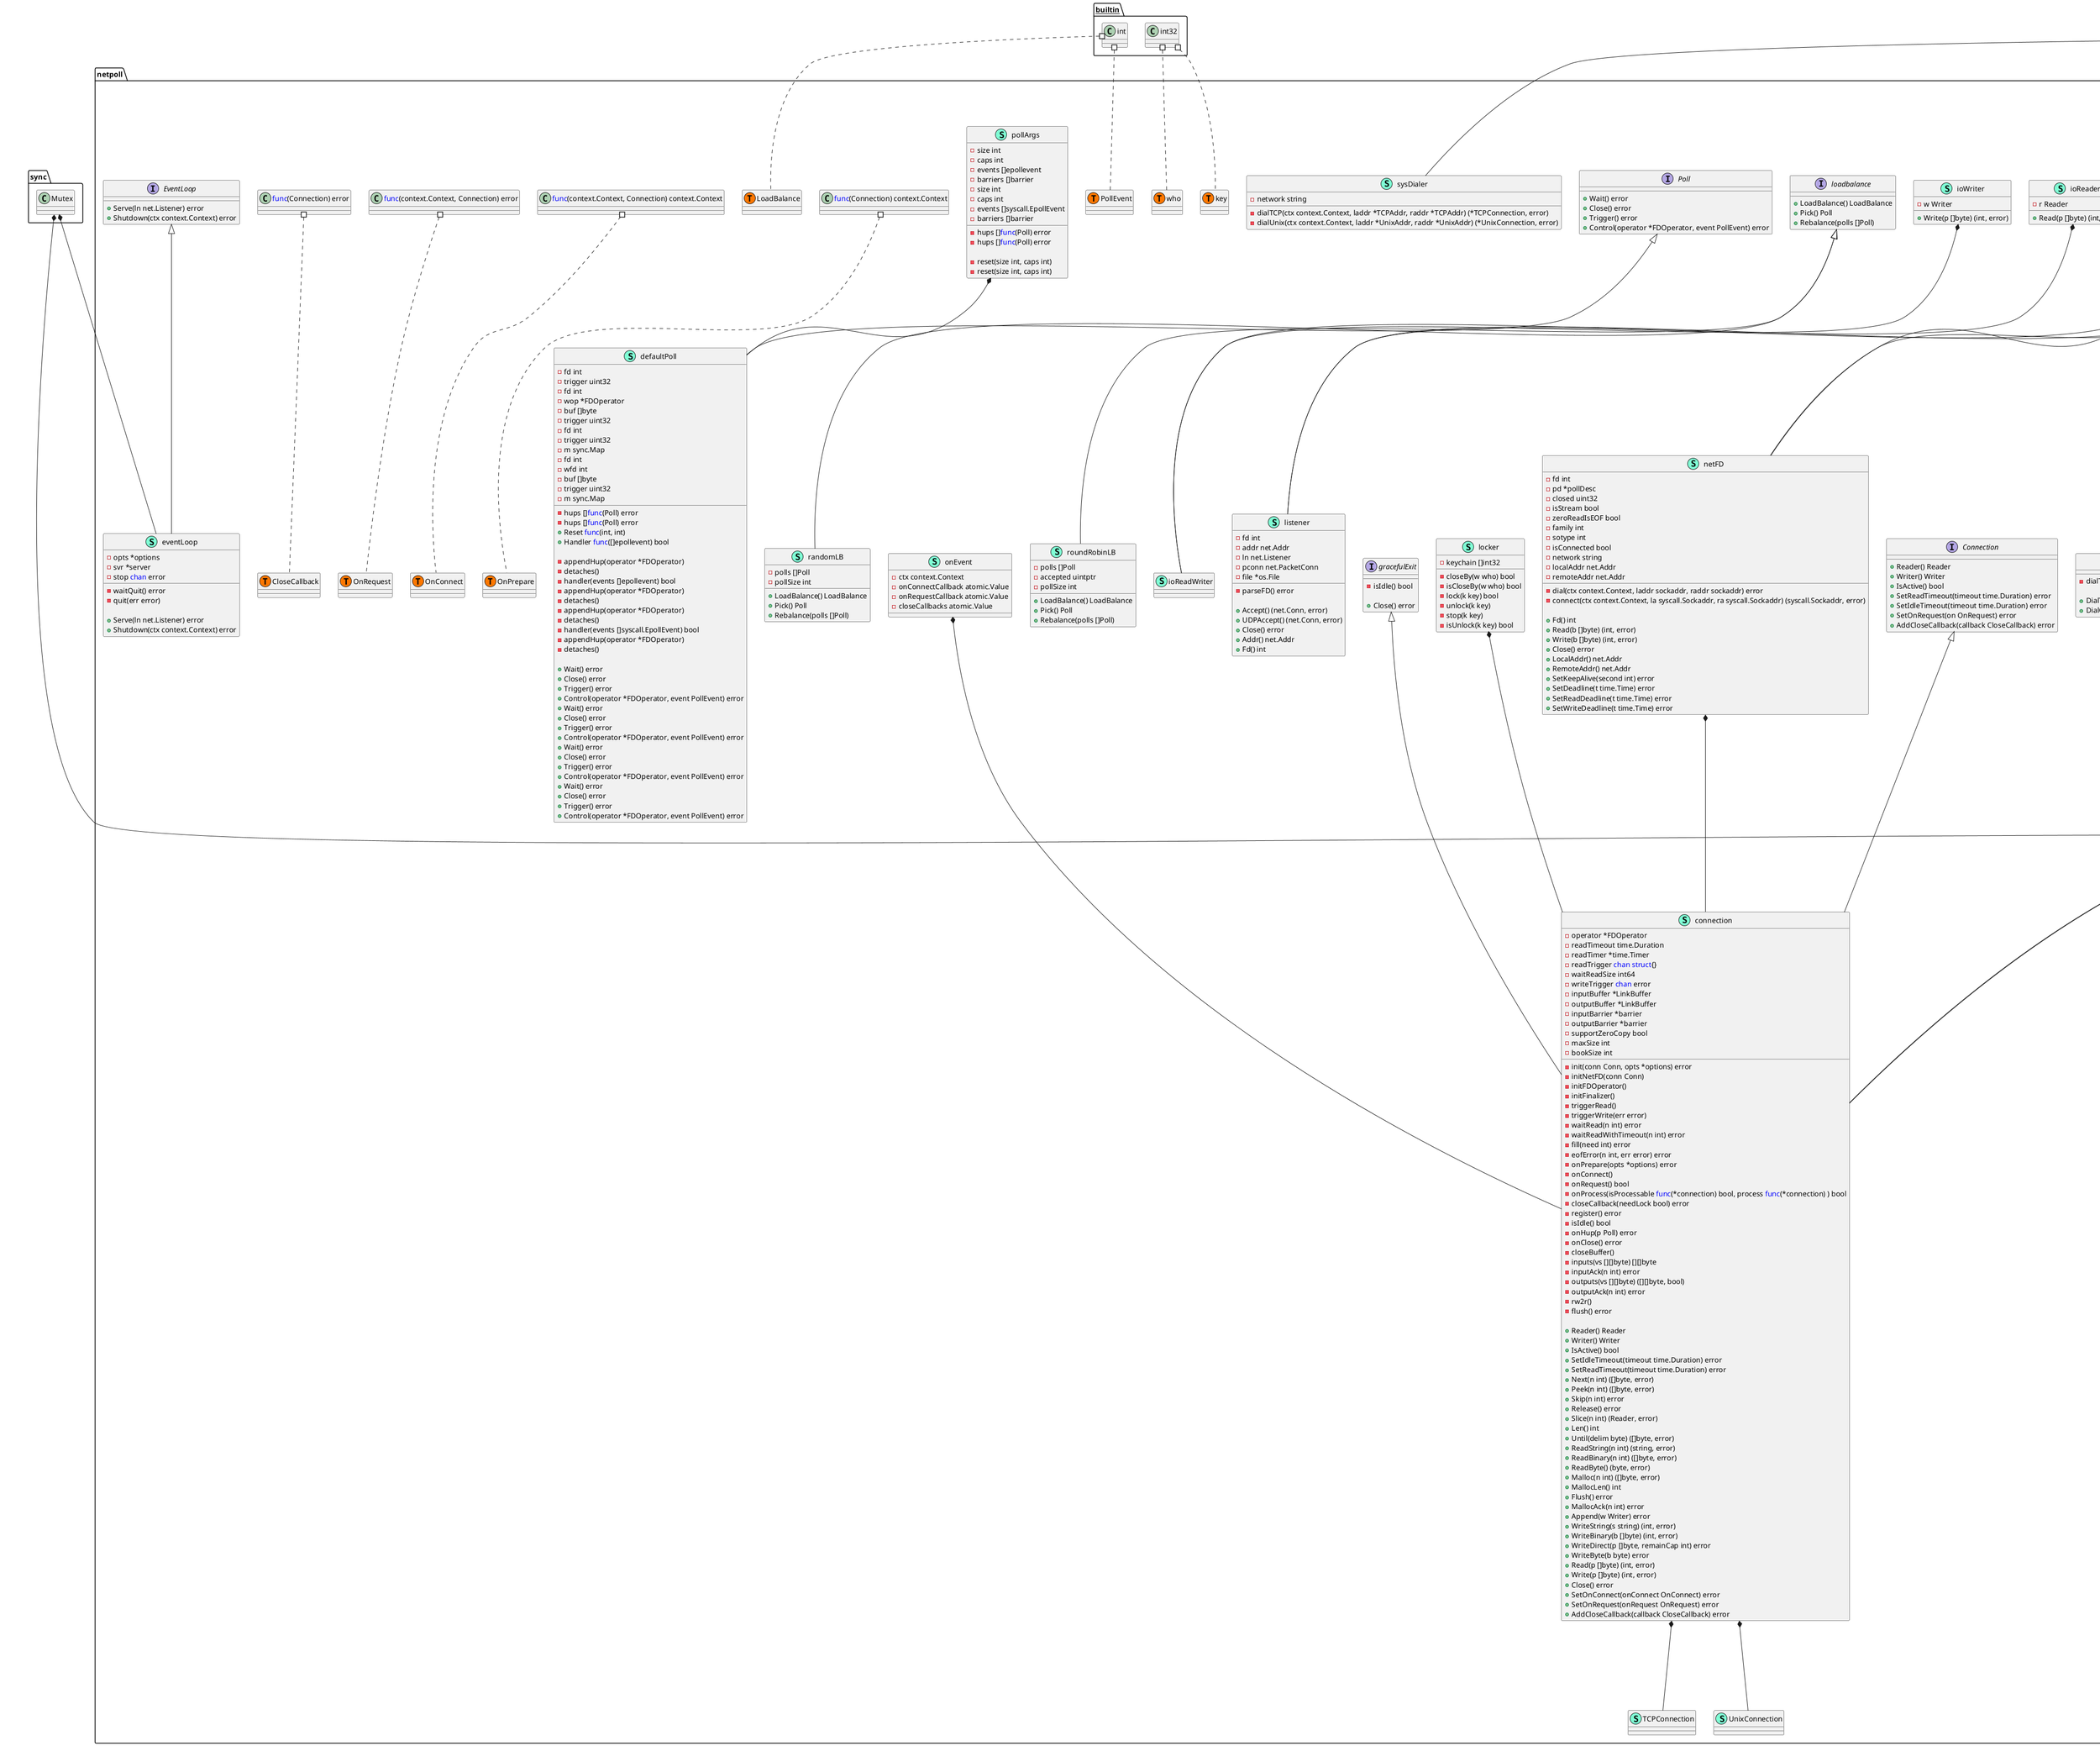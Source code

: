 @startuml
namespace netpoll {
    interface Conn  {
        + Fd() int

    }
    interface Connection  {
        + Reader() Reader
        + Writer() Writer
        + IsActive() bool
        + SetReadTimeout(timeout time.Duration) error
        + SetIdleTimeout(timeout time.Duration) error
        + SetOnRequest(on OnRequest) error
        + AddCloseCallback(callback CloseCallback) error

    }
    interface Dialer  {
        + DialConnection(network string, address string, timeout time.Duration) (Connection, error)
        + DialTimeout(network string, address string, timeout time.Duration) (net.Conn, error)

    }
    interface EventLoop  {
        + Serve(ln net.Listener) error
        + Shutdown(ctx context.Context) error

    }
    class FDOperator << (S,Aquamarine) >> {
        - poll Poll
        - next *FDOperator
        - state int32

        + FD int
        + OnRead <font color=blue>func</font>(Poll) error
        + OnWrite <font color=blue>func</font>(Poll) error
        + OnHup <font color=blue>func</font>(Poll) error
        + Inputs <font color=blue>func</font>([][]byte) [][]byte
        + InputAck <font color=blue>func</font>(int) error
        + Outputs <font color=blue>func</font>([][]byte) ([][]byte, bool)
        + OutputAck <font color=blue>func</font>(int) error

        - do() bool
        - done()
        - inuse()
        - unused()
        - isUnused() bool
        - reset()

        + Control(event PollEvent) error

    }
    class LinkBuffer << (S,Aquamarine) >> {
        - length int64
        - mallocSize int
        - head *linkBufferNode
        - read *linkBufferNode
        - flush *linkBufferNode
        - write *linkBufferNode
        - caches [][]byte
        - length int32
        - mallocSize int
        - head *linkBufferNode
        - read *linkBufferNode
        - flush *linkBufferNode
        - write *linkBufferNode
        - caches [][]byte

        - readBinary(n int) []byte
        - book(bookSize int, maxSize int) []byte
        - bookAck(n int) (int, error)
        - calcMaxSize() int
        - indexByte(c byte, skip int) int
        - resetTail(maxSize int)
        - recalLen(delta int) int
        - growth(n int)
        - isSingleNode(readN int) bool
        - release() error
        - readBinary(n int) []byte
        - book(bookSize int, maxSize int) []byte
        - bookAck(n int) (int, error)
        - calcMaxSize() int
        - indexByte(c byte, skip int) int
        - resetTail(maxSize int)
        - recalLen(delta int) int
        - growth(n int)
        - isSingleNode(readN int) bool

        + Len() int
        + IsEmpty() bool
        + Next(n int) ([]byte, error)
        + Peek(n int) ([]byte, error)
        + Skip(n int) error
        + Release() error
        + ReadString(n int) (string, error)
        + ReadBinary(n int) ([]byte, error)
        + ReadByte() (byte, error)
        + Until(delim byte) ([]byte, error)
        + Slice(n int) (Reader, error)
        + Malloc(n int) ([]byte, error)
        + MallocLen() int
        + MallocAck(n int) error
        + Flush() error
        + Append(w Writer) error
        + WriteBuffer(buf *LinkBuffer) error
        + WriteString(s string) (int, error)
        + WriteBinary(p []byte) (int, error)
        + WriteDirect(p []byte, remainLen int) error
        + WriteByte(p byte) error
        + Close() error
        + Bytes() []byte
        + GetBytes(p [][]byte) [][]byte
        + Len() int
        + IsEmpty() bool
        + Next(n int) ([]byte, error)
        + Peek(n int) ([]byte, error)
        + Skip(n int) error
        + Until(delim byte) ([]byte, error)
        + Release() error
        + ReadString(n int) (string, error)
        + ReadBinary(n int) ([]byte, error)
        + ReadByte() (byte, error)
        + Slice(n int) (Reader, error)
        + Malloc(n int) ([]byte, error)
        + MallocLen() int
        + MallocAck(n int) error
        + Flush() error
        + Append(w Writer) error
        + WriteBuffer(buf *LinkBuffer) error
        + WriteString(s string) (int, error)
        + WriteBinary(p []byte) (int, error)
        + WriteDirect(p []byte, remainLen int) error
        + WriteByte(p byte) error
        + Close() error
        + Bytes() []byte
        + GetBytes(p [][]byte) [][]byte

    }
    interface Listener  {
        + Fd() int

    }
    class Option << (S,Aquamarine) >> {
        - f <font color=blue>func</font>(*options)
        - f <font color=blue>func</font>(*options)

    }
    interface Poll  {
        + Wait() error
        + Close() error
        + Trigger() error
        + Control(operator *FDOperator, event PollEvent) error

    }
    interface ReadWriter  {
    }
    interface Reader  {
        + Next(n int) ([]byte, error)
        + Peek(n int) ([]byte, error)
        + Skip(n int) error
        + Until(delim byte) ([]byte, error)
        + ReadString(n int) (string, error)
        + ReadBinary(n int) ([]byte, error)
        + ReadByte() (byte, error)
        + Slice(n int) (Reader, error)
        + Release() error
        + Len() int

    }
    class TCPAddr << (S,Aquamarine) >> {
        - isWildcard() bool
        - opAddr() net.Addr
        - family() int
        - sockaddr(family int) (syscall.Sockaddr, error)
        - toLocal(network string) sockaddr

    }
    class TCPConnection << (S,Aquamarine) >> {
    }
    class UnixAddr << (S,Aquamarine) >> {
        - isWildcard() bool
        - opAddr() net.Addr
        - family() int
        - sockaddr(family int) (syscall.Sockaddr, error)
        - toLocal(net string) sockaddr

    }
    class UnixConnection << (S,Aquamarine) >> {
    }
    interface Writer  {
        + Malloc(n int) ([]byte, error)
        + WriteString(s string) (int, error)
        + WriteBinary(b []byte) (int, error)
        + WriteByte(b byte) error
        + WriteDirect(p []byte, remainCap int) error
        + MallocAck(n int) error
        + Append(w Writer) error
        + Flush() error
        + MallocLen() int

    }
    class barrier << (S,Aquamarine) >> {
        - bs [][]byte
        - ivs []syscall.Iovec

    }
    class callbackNode << (S,Aquamarine) >> {
        - fn CloseCallback
        - pre *callbackNode

    }
    class connection << (S,Aquamarine) >> {
        - operator *FDOperator
        - readTimeout time.Duration
        - readTimer *time.Timer
        - readTrigger <font color=blue>chan</font> <font color=blue>struct</font>{}
        - waitReadSize int64
        - writeTrigger <font color=blue>chan</font> error
        - inputBuffer *LinkBuffer
        - outputBuffer *LinkBuffer
        - inputBarrier *barrier
        - outputBarrier *barrier
        - supportZeroCopy bool
        - maxSize int
        - bookSize int

        - init(conn Conn, opts *options) error
        - initNetFD(conn Conn)
        - initFDOperator()
        - initFinalizer()
        - triggerRead()
        - triggerWrite(err error)
        - waitRead(n int) error
        - waitReadWithTimeout(n int) error
        - fill(need int) error
        - eofError(n int, err error) error
        - onPrepare(opts *options) error
        - onConnect()
        - onRequest() bool
        - onProcess(isProcessable <font color=blue>func</font>(*connection) bool, process <font color=blue>func</font>(*connection) ) bool
        - closeCallback(needLock bool) error
        - register() error
        - isIdle() bool
        - onHup(p Poll) error
        - onClose() error
        - closeBuffer()
        - inputs(vs [][]byte) [][]byte
        - inputAck(n int) error
        - outputs(vs [][]byte) ([][]byte, bool)
        - outputAck(n int) error
        - rw2r()
        - flush() error

        + Reader() Reader
        + Writer() Writer
        + IsActive() bool
        + SetIdleTimeout(timeout time.Duration) error
        + SetReadTimeout(timeout time.Duration) error
        + Next(n int) ([]byte, error)
        + Peek(n int) ([]byte, error)
        + Skip(n int) error
        + Release() error
        + Slice(n int) (Reader, error)
        + Len() int
        + Until(delim byte) ([]byte, error)
        + ReadString(n int) (string, error)
        + ReadBinary(n int) ([]byte, error)
        + ReadByte() (byte, error)
        + Malloc(n int) ([]byte, error)
        + MallocLen() int
        + Flush() error
        + MallocAck(n int) error
        + Append(w Writer) error
        + WriteString(s string) (int, error)
        + WriteBinary(b []byte) (int, error)
        + WriteDirect(p []byte, remainCap int) error
        + WriteByte(b byte) error
        + Read(p []byte) (int, error)
        + Write(p []byte) (int, error)
        + Close() error
        + SetOnConnect(onConnect OnConnect) error
        + SetOnRequest(onRequest OnRequest) error
        + AddCloseCallback(callback CloseCallback) error

    }
    class defaultPoll << (S,Aquamarine) >> {
        - fd int
        - trigger uint32
        - hups []<font color=blue>func</font>(Poll) error
        - fd int
        - wop *FDOperator
        - buf []byte
        - trigger uint32
        - fd int
        - trigger uint32
        - m sync.Map
        - hups []<font color=blue>func</font>(Poll) error
        - fd int
        - wfd int
        - buf []byte
        - trigger uint32
        - m sync.Map

        + Reset <font color=blue>func</font>(int, int)
        + Handler <font color=blue>func</font>([]epollevent) bool

        - appendHup(operator *FDOperator)
        - detaches()
        - handler(events []epollevent) bool
        - appendHup(operator *FDOperator)
        - detaches()
        - appendHup(operator *FDOperator)
        - detaches()
        - handler(events []syscall.EpollEvent) bool
        - appendHup(operator *FDOperator)
        - detaches()

        + Wait() error
        + Close() error
        + Trigger() error
        + Control(operator *FDOperator, event PollEvent) error
        + Wait() error
        + Close() error
        + Trigger() error
        + Control(operator *FDOperator, event PollEvent) error
        + Wait() error
        + Close() error
        + Trigger() error
        + Control(operator *FDOperator, event PollEvent) error
        + Wait() error
        + Close() error
        + Trigger() error
        + Control(operator *FDOperator, event PollEvent) error

    }
    class dialer << (S,Aquamarine) >> {
        - dialTCP(ctx context.Context, network string, address string) (*TCPConnection, error)

        + DialTimeout(network string, address string, timeout time.Duration) (net.Conn, error)
        + DialConnection(network string, address string, timeout time.Duration) (Connection, error)

    }
    class epollevent << (S,Aquamarine) >> {
        - events uint32
        - data []byte
        - events uint32
        - data []byte

        + _ int32

    }
    class eventLoop << (S,Aquamarine) >> {
        - opts *options
        - svr *server
        - stop <font color=blue>chan</font> error

        - waitQuit() error
        - quit(err error)

        + Serve(ln net.Listener) error
        + Shutdown(ctx context.Context) error

    }
    class exception << (S,Aquamarine) >> {
        - no syscall.Errno
        - suffix string

        + Error() string
        + Is(target error) bool
        + Unwrap() error

    }
    interface gracefulExit  {
        - isIdle() bool

        + Close() error

    }
    class ioReadWriter << (S,Aquamarine) >> {
    }
    class ioReader << (S,Aquamarine) >> {
        - r Reader

        + Read(p []byte) (int, error)

    }
    class ioWriter << (S,Aquamarine) >> {
        - w Writer

        + Write(p []byte) (int, error)

    }
    class linkBufferNode << (S,Aquamarine) >> {
        - buf []byte
        - off int
        - malloc int
        - refer int32
        - readonly bool
        - origin *linkBufferNode
        - next *linkBufferNode
        - buf []byte
        - off int
        - malloc int
        - refer int32
        - readonly bool
        - origin *linkBufferNode
        - next *linkBufferNode

        + Len() int
        + IsEmpty() bool
        + Reset()
        + Next(n int) []byte
        + Peek(n int) []byte
        + Malloc(n int) []byte
        + Refer(n int) *linkBufferNode
        + Release() error
        + Len() int
        + IsEmpty() bool
        + Reset()
        + Next(n int) []byte
        + Peek(n int) []byte
        + Malloc(n int) []byte
        + Refer(n int) *linkBufferNode
        + Release() error

    }
    class listener << (S,Aquamarine) >> {
        - fd int
        - addr net.Addr
        - ln net.Listener
        - pconn net.PacketConn
        - file *os.File

        - parseFD() error

        + Accept() (net.Conn, error)
        + UDPAccept() (net.Conn, error)
        + Close() error
        + Addr() net.Addr
        + Fd() int

    }
    interface loadbalance  {
        + LoadBalance() LoadBalance
        + Pick() Poll
        + Rebalance(polls []Poll)

    }
    class locker << (S,Aquamarine) >> {
        - keychain []int32

        - closeBy(w who) bool
        - isCloseBy(w who) bool
        - lock(k key) bool
        - unlock(k key)
        - stop(k key)
        - isUnlock(k key) bool

    }
    class manager << (S,Aquamarine) >> {
        - balance loadbalance
        - polls []Poll

        + NumLoops int

        + SetNumLoops(numLoops int) error
        + SetLoadBalance(lb LoadBalance) error
        + Close() error
        + Run() error
        + Reset() error
        + Pick() Poll

    }
    class netFD << (S,Aquamarine) >> {
        - fd int
        - pd *pollDesc
        - closed uint32
        - isStream bool
        - zeroReadIsEOF bool
        - family int
        - sotype int
        - isConnected bool
        - network string
        - localAddr net.Addr
        - remoteAddr net.Addr

        - dial(ctx context.Context, laddr sockaddr, raddr sockaddr) error
        - connect(ctx context.Context, la syscall.Sockaddr, ra syscall.Sockaddr) (syscall.Sockaddr, error)

        + Fd() int
        + Read(b []byte) (int, error)
        + Write(b []byte) (int, error)
        + Close() error
        + LocalAddr() net.Addr
        + RemoteAddr() net.Addr
        + SetKeepAlive(second int) error
        + SetDeadline(t time.Time) error
        + SetReadDeadline(t time.Time) error
        + SetWriteDeadline(t time.Time) error

    }
    class netpoll.CloseCallback << (T, #FF7700) >>  {
    }
    class netpoll.LoadBalance << (T, #FF7700) >>  {
    }
    class netpoll.OnConnect << (T, #FF7700) >>  {
    }
    class netpoll.OnPrepare << (T, #FF7700) >>  {
    }
    class netpoll.OnRequest << (T, #FF7700) >>  {
    }
    class netpoll.PollEvent << (T, #FF7700) >>  {
    }
    class netpoll.key << (T, #FF7700) >>  {
    }
    class netpoll.who << (T, #FF7700) >>  {
    }
    class onEvent << (S,Aquamarine) >> {
        - ctx context.Context
        - onConnectCallback atomic.Value
        - onRequestCallback atomic.Value
        - closeCallbacks atomic.Value

    }
    class operatorCache << (S,Aquamarine) >> {
        - locked int32
        - first *FDOperator
        - cache []*FDOperator

        - alloc() *FDOperator
        - free(op *FDOperator)
        - lock()
        - unlock()

    }
    class options << (S,Aquamarine) >> {
        - onPrepare OnPrepare
        - onConnect OnConnect
        - onRequest OnRequest
        - readTimeout time.Duration
        - idleTimeout time.Duration

    }
    class pollArgs << (S,Aquamarine) >> {
        - size int
        - caps int
        - events []epollevent
        - barriers []barrier
        - hups []<font color=blue>func</font>(Poll) error
        - size int
        - caps int
        - events []syscall.EpollEvent
        - barriers []barrier
        - hups []<font color=blue>func</font>(Poll) error

        - reset(size int, caps int)
        - reset(size int, caps int)

    }
    class pollDesc << (S,Aquamarine) >> {
        - once sync.Once
        - operator *FDOperator
        - writeTrigger <font color=blue>chan</font> <font color=blue>struct</font>{}
        - closeTrigger <font color=blue>chan</font> <font color=blue>struct</font>{}

        - onwrite(p Poll) error
        - onhup(p Poll) error
        - detach()

        + WaitWrite(ctx context.Context) error

    }
    class randomLB << (S,Aquamarine) >> {
        - polls []Poll
        - pollSize int

        + LoadBalance() LoadBalance
        + Pick() Poll
        + Rebalance(polls []Poll)

    }
    class roundRobinLB << (S,Aquamarine) >> {
        - polls []Poll
        - accepted uintptr
        - pollSize int

        + LoadBalance() LoadBalance
        + Pick() Poll
        + Rebalance(polls []Poll)

    }
    class server << (S,Aquamarine) >> {
        - operator FDOperator
        - ln Listener
        - opts *options
        - onQuit <font color=blue>func</font>(error)
        - connections sync.Map

        + Run() error
        + Close(ctx context.Context) error
        + OnRead(p Poll) error
        + OnHup(p Poll) error

    }
    interface sockaddr  {
        - family() int
        - isWildcard() bool
        - sockaddr(family int) (syscall.Sockaddr, error)
        - toLocal(net string) sockaddr

    }
    class sysDialer << (S,Aquamarine) >> {
        - network string

        - dialTCP(ctx context.Context, laddr *TCPAddr, raddr *TCPAddr) (*TCPConnection, error)
        - dialUnix(ctx context.Context, laddr *UnixAddr, raddr *UnixAddr) (*UnixConnection, error)

    }
    class zcReadWriter << (S,Aquamarine) >> {
    }
    class zcReader << (S,Aquamarine) >> {
        - r io.Reader
        - buf *LinkBuffer

        - waitRead(n int) error
        - fill(n int) error

        + Next(n int) ([]byte, error)
        + Peek(n int) ([]byte, error)
        + Skip(n int) error
        + Release() error
        + Slice(n int) (Reader, error)
        + Len() int
        + ReadString(n int) (string, error)
        + ReadBinary(n int) ([]byte, error)
        + ReadByte() (byte, error)
        + Until(delim byte) ([]byte, error)

    }
    class zcWriter << (S,Aquamarine) >> {
        - w io.Writer
        - buf *LinkBuffer

        + Malloc(n int) ([]byte, error)
        + MallocLen() int
        + Flush() error
        + MallocAck(n int) error
        + Append(w2 Writer) error
        + WriteString(s string) (int, error)
        + WriteBinary(b []byte) (int, error)
        + WriteDirect(p []byte, remainCap int) error
        + WriteByte(b byte) error

    }
    class "<font color=blue>func</font>(Connection) context.Context" as fontcolorbluefuncfontConnectioncontextContext {
        'This class was created so that we can correctly have an alias pointing to this name. Since it contains dots that can break namespaces
    }
    class "<font color=blue>func</font>(context.Context, Connection) context.Context" as fontcolorbluefuncfontcontextContextConnectioncontextContext {
        'This class was created so that we can correctly have an alias pointing to this name. Since it contains dots that can break namespaces
    }
    class "<font color=blue>func</font>(context.Context, Connection) error" as fontcolorbluefuncfontcontextContextConnectionerror {
        'This class was created so that we can correctly have an alias pointing to this name. Since it contains dots that can break namespaces
    }
}
"sync.Mutex" *-- "netpoll.LinkBuffer"
"netpoll.Reader" *-- "netpoll.ReadWriter"
"netpoll.Writer" *-- "netpoll.ReadWriter"
"net.TCPAddr" *-- "netpoll.TCPAddr"
"netpoll.connection" *-- "netpoll.TCPConnection"
"net.UnixAddr" *-- "netpoll.UnixAddr"
"netpoll.connection" *-- "netpoll.UnixConnection"
"netpoll.locker" *-- "netpoll.connection"
"netpoll.netFD" *-- "netpoll.connection"
"netpoll.onEvent" *-- "netpoll.connection"
"netpoll.pollArgs" *-- "netpoll.defaultPoll"
"sync.Mutex" *-- "netpoll.eventLoop"
"netpoll.ioReader" *-- "netpoll.ioReadWriter"
"netpoll.ioWriter" *-- "netpoll.ioReadWriter"
"net.Dialer" *-- "netpoll.sysDialer"
"netpoll.zcReader" *-- "netpoll.zcReadWriter"
"netpoll.zcWriter" *-- "netpoll.zcReadWriter"

"netpoll.Reader" <|-- "netpoll.LinkBuffer"
"netpoll.Writer" <|-- "netpoll.LinkBuffer"
"netpoll.sockaddr" <|-- "netpoll.TCPAddr"
"netpoll.sockaddr" <|-- "netpoll.UnixAddr"
"netpoll.Connection" <|-- "netpoll.connection"
"netpoll.Reader" <|-- "netpoll.connection"
"netpoll.Writer" <|-- "netpoll.connection"
"netpoll.gracefulExit" <|-- "netpoll.connection"
"netpoll.Poll" <|-- "netpoll.defaultPoll"
"netpoll.Dialer" <|-- "netpoll.dialer"
"netpoll.EventLoop" <|-- "netpoll.eventLoop"
"netpoll.Conn" <|-- "netpoll.listener"
"netpoll.Listener" <|-- "netpoll.listener"
"netpoll.Conn" <|-- "netpoll.netFD"
"netpoll.Listener" <|-- "netpoll.netFD"
"netpoll.loadbalance" <|-- "netpoll.randomLB"
"netpoll.loadbalance" <|-- "netpoll.roundRobinLB"
"netpoll.Reader" <|-- "netpoll.zcReader"
"netpoll.Writer" <|-- "netpoll.zcWriter"

"__builtin__.int" #.. "netpoll.LoadBalance"
"__builtin__.int" #.. "netpoll.PollEvent"
"__builtin__.int32" #.. "netpoll.key"
"__builtin__.int32" #.. "netpoll.who"
"netpoll.fontcolorbluefuncfontConnectioncontextContext" #.. "netpoll.OnPrepare"
"netpoll.<font color=blue>func</font>(Connection) error" #.. "netpoll.CloseCallback"
"netpoll.fontcolorbluefuncfontcontextContextConnectioncontextContext" #.. "netpoll.OnConnect"
"netpoll.fontcolorbluefuncfontcontextContextConnectionerror" #.. "netpoll.OnRequest"
@enduml
